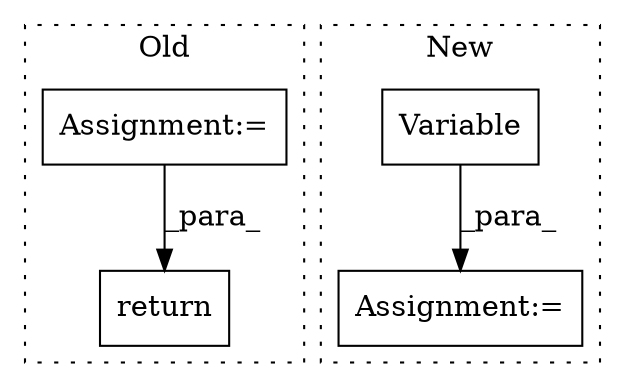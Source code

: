 digraph G {
subgraph cluster0 {
1 [label="return" a="41" s="1017" l="7" shape="box"];
4 [label="Assignment:=" a="7" s="940" l="1" shape="box"];
label = "Old";
style="dotted";
}
subgraph cluster1 {
2 [label="Variable" a="32" s="1039,1077" l="9,1" shape="box"];
3 [label="Assignment:=" a="7" s="1038" l="1" shape="box"];
label = "New";
style="dotted";
}
2 -> 3 [label="_para_"];
4 -> 1 [label="_para_"];
}